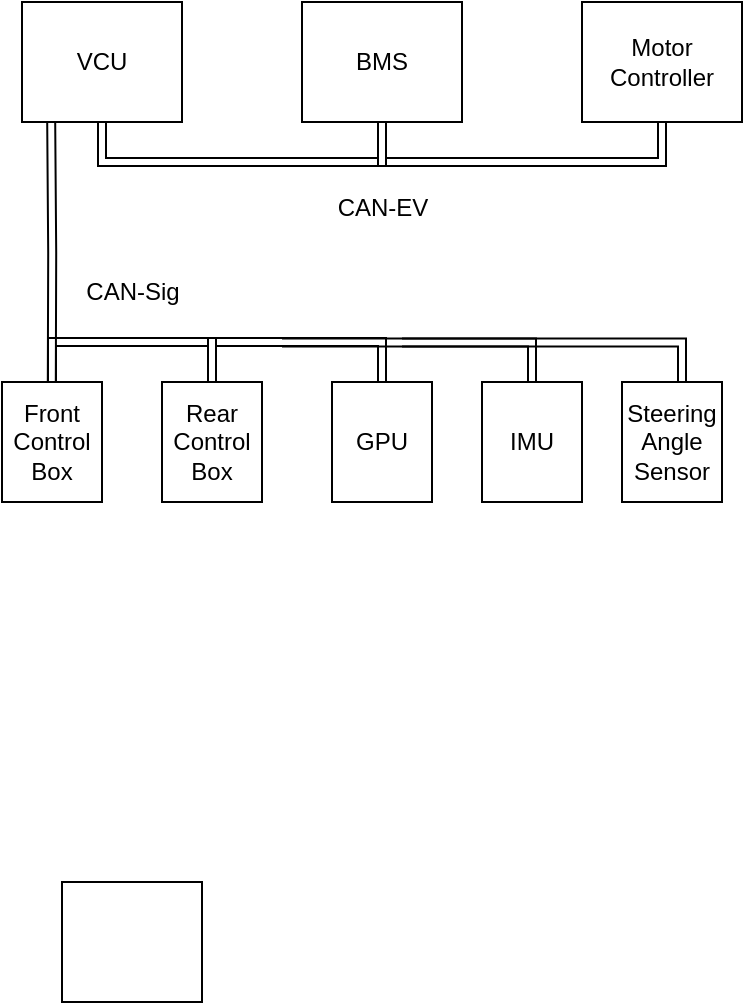 <mxfile version="24.7.16">
  <diagram name="第 1 页" id="1V8eY_h1bsr2nwgpajA9">
    <mxGraphModel dx="399" dy="578" grid="1" gridSize="10" guides="1" tooltips="1" connect="1" arrows="1" fold="1" page="1" pageScale="1" pageWidth="827" pageHeight="1169" math="0" shadow="0">
      <root>
        <mxCell id="0" />
        <mxCell id="1" parent="0" />
        <mxCell id="Ea0C1K4lFNAOYH4god_y-5" style="edgeStyle=orthogonalEdgeStyle;rounded=0;orthogonalLoop=1;jettySize=auto;html=1;exitX=0.5;exitY=1;exitDx=0;exitDy=0;entryX=0.5;entryY=1;entryDx=0;entryDy=0;shape=link;" edge="1" parent="1" source="Ea0C1K4lFNAOYH4god_y-1" target="Ea0C1K4lFNAOYH4god_y-2">
          <mxGeometry relative="1" as="geometry" />
        </mxCell>
        <mxCell id="Ea0C1K4lFNAOYH4god_y-21" style="edgeStyle=orthogonalEdgeStyle;rounded=0;orthogonalLoop=1;jettySize=auto;html=1;exitX=0.25;exitY=1;exitDx=0;exitDy=0;shape=link;" edge="1" parent="1">
          <mxGeometry relative="1" as="geometry">
            <mxPoint x="274.91" y="510" as="targetPoint" />
            <mxPoint x="274.6" y="380" as="sourcePoint" />
          </mxGeometry>
        </mxCell>
        <mxCell id="Ea0C1K4lFNAOYH4god_y-1" value="VCU" style="rounded=0;whiteSpace=wrap;html=1;" vertex="1" parent="1">
          <mxGeometry x="260" y="320" width="80" height="60" as="geometry" />
        </mxCell>
        <mxCell id="Ea0C1K4lFNAOYH4god_y-2" value="BMS" style="rounded=0;whiteSpace=wrap;html=1;" vertex="1" parent="1">
          <mxGeometry x="400" y="320" width="80" height="60" as="geometry" />
        </mxCell>
        <mxCell id="Ea0C1K4lFNAOYH4god_y-6" style="edgeStyle=orthogonalEdgeStyle;rounded=0;orthogonalLoop=1;jettySize=auto;html=1;exitX=0.5;exitY=1;exitDx=0;exitDy=0;entryX=0.5;entryY=1;entryDx=0;entryDy=0;shape=link;" edge="1" parent="1" source="Ea0C1K4lFNAOYH4god_y-4" target="Ea0C1K4lFNAOYH4god_y-2">
          <mxGeometry relative="1" as="geometry" />
        </mxCell>
        <mxCell id="Ea0C1K4lFNAOYH4god_y-4" value="Motor Controller" style="rounded=0;whiteSpace=wrap;html=1;" vertex="1" parent="1">
          <mxGeometry x="540" y="320" width="80" height="60" as="geometry" />
        </mxCell>
        <mxCell id="Ea0C1K4lFNAOYH4god_y-7" value="CAN-EV" style="text;html=1;align=center;verticalAlign=middle;resizable=0;points=[];autosize=1;strokeColor=none;fillColor=none;" vertex="1" parent="1">
          <mxGeometry x="405" y="408" width="70" height="30" as="geometry" />
        </mxCell>
        <mxCell id="Ea0C1K4lFNAOYH4god_y-15" style="edgeStyle=orthogonalEdgeStyle;rounded=0;orthogonalLoop=1;jettySize=auto;html=1;exitX=0.5;exitY=0;exitDx=0;exitDy=0;entryX=0.5;entryY=0;entryDx=0;entryDy=0;shape=link;" edge="1" parent="1" source="Ea0C1K4lFNAOYH4god_y-9" target="Ea0C1K4lFNAOYH4god_y-10">
          <mxGeometry relative="1" as="geometry" />
        </mxCell>
        <mxCell id="Ea0C1K4lFNAOYH4god_y-9" value="&lt;div&gt;Front&lt;/div&gt;Control Box" style="rounded=0;whiteSpace=wrap;html=1;" vertex="1" parent="1">
          <mxGeometry x="250" y="510" width="50" height="60" as="geometry" />
        </mxCell>
        <mxCell id="Ea0C1K4lFNAOYH4god_y-10" value="&lt;div&gt;Rear&lt;/div&gt;Control Box" style="rounded=0;whiteSpace=wrap;html=1;" vertex="1" parent="1">
          <mxGeometry x="330" y="510" width="50" height="60" as="geometry" />
        </mxCell>
        <mxCell id="Ea0C1K4lFNAOYH4god_y-17" style="edgeStyle=orthogonalEdgeStyle;rounded=0;orthogonalLoop=1;jettySize=auto;html=1;exitX=0.5;exitY=0;exitDx=0;exitDy=0;entryX=0.5;entryY=0;entryDx=0;entryDy=0;shape=link;" edge="1" parent="1" source="Ea0C1K4lFNAOYH4god_y-11" target="Ea0C1K4lFNAOYH4god_y-10">
          <mxGeometry relative="1" as="geometry" />
        </mxCell>
        <mxCell id="Ea0C1K4lFNAOYH4god_y-11" value="&lt;div&gt;GPU&lt;/div&gt;" style="rounded=0;whiteSpace=wrap;html=1;" vertex="1" parent="1">
          <mxGeometry x="415" y="510" width="50" height="60" as="geometry" />
        </mxCell>
        <mxCell id="Ea0C1K4lFNAOYH4god_y-12" value="&lt;div&gt;IMU&lt;/div&gt;" style="rounded=0;whiteSpace=wrap;html=1;" vertex="1" parent="1">
          <mxGeometry x="490" y="510" width="50" height="60" as="geometry" />
        </mxCell>
        <mxCell id="Ea0C1K4lFNAOYH4god_y-13" value="&lt;div&gt;Steering&lt;/div&gt;&lt;div&gt;Angle&lt;/div&gt;&lt;div&gt;Sensor&lt;/div&gt;" style="rounded=0;whiteSpace=wrap;html=1;" vertex="1" parent="1">
          <mxGeometry x="560" y="510" width="50" height="60" as="geometry" />
        </mxCell>
        <mxCell id="Ea0C1K4lFNAOYH4god_y-19" style="edgeStyle=orthogonalEdgeStyle;rounded=0;orthogonalLoop=1;jettySize=auto;html=1;exitX=0.5;exitY=0;exitDx=0;exitDy=0;entryX=0.4;entryY=0.005;entryDx=0;entryDy=0;entryPerimeter=0;shape=link;" edge="1" parent="1" source="Ea0C1K4lFNAOYH4god_y-12">
          <mxGeometry relative="1" as="geometry">
            <mxPoint x="455" y="490" as="sourcePoint" />
            <mxPoint x="390" y="490.3" as="targetPoint" />
            <Array as="points">
              <mxPoint x="515" y="490" />
            </Array>
          </mxGeometry>
        </mxCell>
        <mxCell id="Ea0C1K4lFNAOYH4god_y-20" style="edgeStyle=orthogonalEdgeStyle;rounded=0;orthogonalLoop=1;jettySize=auto;html=1;entryX=0.4;entryY=0.005;entryDx=0;entryDy=0;entryPerimeter=0;shape=link;" edge="1" parent="1">
          <mxGeometry relative="1" as="geometry">
            <mxPoint x="590" y="510" as="sourcePoint" />
            <mxPoint x="450" y="490.3" as="targetPoint" />
            <Array as="points">
              <mxPoint x="590" y="510" />
              <mxPoint x="590" y="490" />
            </Array>
          </mxGeometry>
        </mxCell>
        <mxCell id="Ea0C1K4lFNAOYH4god_y-22" value="CAN-Sig" style="text;html=1;align=center;verticalAlign=middle;resizable=0;points=[];autosize=1;strokeColor=none;fillColor=none;" vertex="1" parent="1">
          <mxGeometry x="280" y="450" width="70" height="30" as="geometry" />
        </mxCell>
        <mxCell id="Ea0C1K4lFNAOYH4god_y-24" value="" style="rounded=0;whiteSpace=wrap;html=1;" vertex="1" parent="1">
          <mxGeometry x="280" y="760" width="70" height="60" as="geometry" />
        </mxCell>
      </root>
    </mxGraphModel>
  </diagram>
</mxfile>

